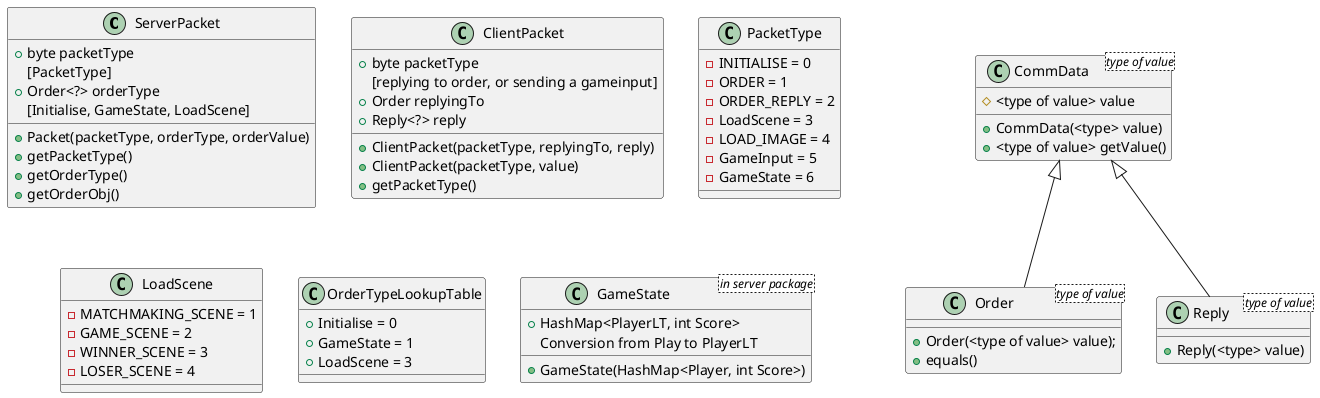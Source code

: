 @startuml classes for communication
class ServerPacket {
    + byte packetType 
      [PacketType]
    + Order<?> orderType 
      [Initialise, GameState, LoadScene]
    + Packet(packetType, orderType, orderValue)
    + getPacketType()
    + getOrderType()
    + getOrderObj()
}
class ClientPacket {
    + byte packetType
      [replying to order, or sending a gameinput]
    + Order replyingTo
    + Reply<?> reply
    + ClientPacket(packetType, replyingTo, reply)
    + ClientPacket(packetType, value)
    + getPacketType()

    
}
class PacketType{
    - INITIALISE = 0
    - ORDER = 1
    - ORDER_REPLY = 2
    - LoadScene = 3
    - LOAD_IMAGE = 4
    - GameInput = 5
    - GameState = 6
}
class LoadScene{
    - MATCHMAKING_SCENE = 1
    - GAME_SCENE = 2
    - WINNER_SCENE = 3
    - LOSER_SCENE = 4
}
class OrderTypeLookupTable{
    + Initialise = 0
    + GameState = 1
    + LoadScene = 3
}
class CommData<type of value>{
    # <type of value> value
    + CommData(<type> value)
    + <type of value> getValue()
}
class Order<type of value>{
    + Order(<type of value> value);
    + equals()
}
class Reply<type of value>{
    + Reply(<type> value)
}
CommData <|-- Order
CommData <|-- Reply
' Done by: Reply<T> extends CommData<T>
class GameState<in server package> {
    + HashMap<PlayerLT, int Score>
    + GameState(HashMap<Player, int Score>)
      Conversion from Play to PlayerLT

}
@endumlP